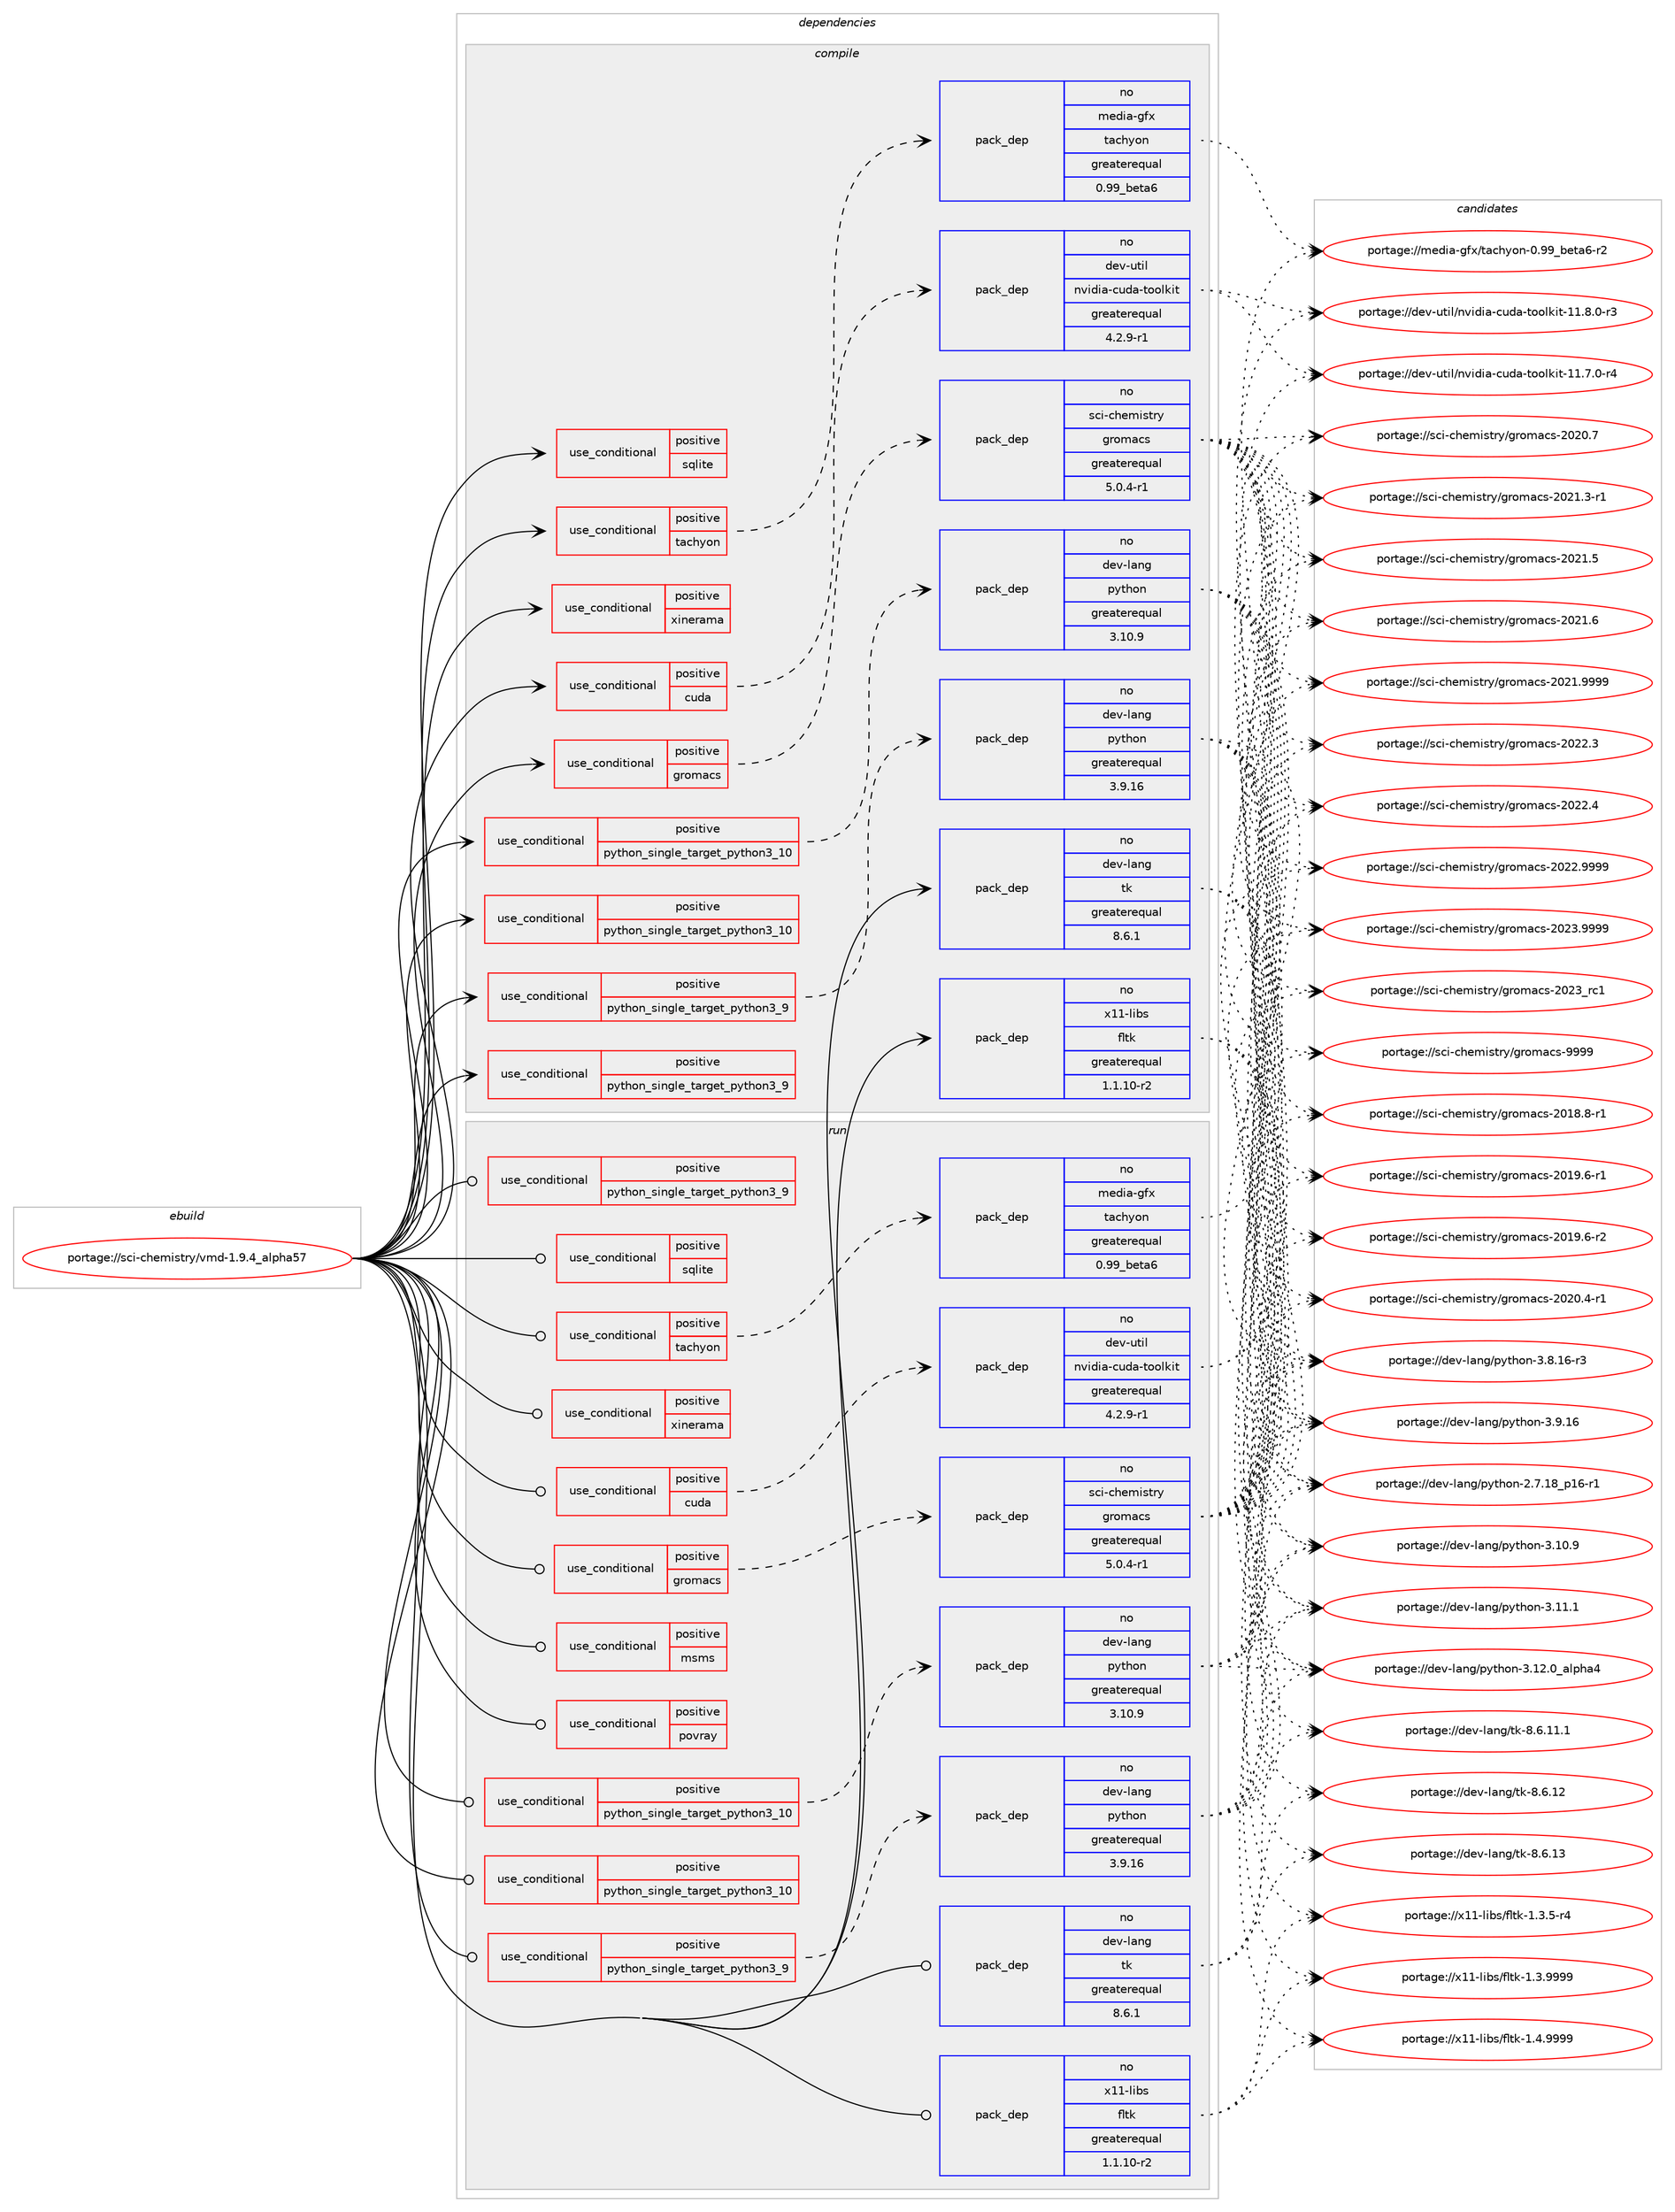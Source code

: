 digraph prolog {

# *************
# Graph options
# *************

newrank=true;
concentrate=true;
compound=true;
graph [rankdir=LR,fontname=Helvetica,fontsize=10,ranksep=1.5];#, ranksep=2.5, nodesep=0.2];
edge  [arrowhead=vee];
node  [fontname=Helvetica,fontsize=10];

# **********
# The ebuild
# **********

subgraph cluster_leftcol {
color=gray;
rank=same;
label=<<i>ebuild</i>>;
id [label="portage://sci-chemistry/vmd-1.9.4_alpha57", color=red, width=4, href="../sci-chemistry/vmd-1.9.4_alpha57.svg"];
}

# ****************
# The dependencies
# ****************

subgraph cluster_midcol {
color=gray;
label=<<i>dependencies</i>>;
subgraph cluster_compile {
fillcolor="#eeeeee";
style=filled;
label=<<i>compile</i>>;
subgraph cond1083 {
dependency1677 [label=<<TABLE BORDER="0" CELLBORDER="1" CELLSPACING="0" CELLPADDING="4"><TR><TD ROWSPAN="3" CELLPADDING="10">use_conditional</TD></TR><TR><TD>positive</TD></TR><TR><TD>cuda</TD></TR></TABLE>>, shape=none, color=red];
subgraph pack580 {
dependency1678 [label=<<TABLE BORDER="0" CELLBORDER="1" CELLSPACING="0" CELLPADDING="4" WIDTH="220"><TR><TD ROWSPAN="6" CELLPADDING="30">pack_dep</TD></TR><TR><TD WIDTH="110">no</TD></TR><TR><TD>dev-util</TD></TR><TR><TD>nvidia-cuda-toolkit</TD></TR><TR><TD>greaterequal</TD></TR><TR><TD>4.2.9-r1</TD></TR></TABLE>>, shape=none, color=blue];
}
dependency1677:e -> dependency1678:w [weight=20,style="dashed",arrowhead="vee"];
}
id:e -> dependency1677:w [weight=20,style="solid",arrowhead="vee"];
subgraph cond1084 {
dependency1679 [label=<<TABLE BORDER="0" CELLBORDER="1" CELLSPACING="0" CELLPADDING="4"><TR><TD ROWSPAN="3" CELLPADDING="10">use_conditional</TD></TR><TR><TD>positive</TD></TR><TR><TD>gromacs</TD></TR></TABLE>>, shape=none, color=red];
subgraph pack581 {
dependency1680 [label=<<TABLE BORDER="0" CELLBORDER="1" CELLSPACING="0" CELLPADDING="4" WIDTH="220"><TR><TD ROWSPAN="6" CELLPADDING="30">pack_dep</TD></TR><TR><TD WIDTH="110">no</TD></TR><TR><TD>sci-chemistry</TD></TR><TR><TD>gromacs</TD></TR><TR><TD>greaterequal</TD></TR><TR><TD>5.0.4-r1</TD></TR></TABLE>>, shape=none, color=blue];
}
dependency1679:e -> dependency1680:w [weight=20,style="dashed",arrowhead="vee"];
}
id:e -> dependency1679:w [weight=20,style="solid",arrowhead="vee"];
subgraph cond1085 {
dependency1681 [label=<<TABLE BORDER="0" CELLBORDER="1" CELLSPACING="0" CELLPADDING="4"><TR><TD ROWSPAN="3" CELLPADDING="10">use_conditional</TD></TR><TR><TD>positive</TD></TR><TR><TD>python_single_target_python3_10</TD></TR></TABLE>>, shape=none, color=red];
subgraph pack582 {
dependency1682 [label=<<TABLE BORDER="0" CELLBORDER="1" CELLSPACING="0" CELLPADDING="4" WIDTH="220"><TR><TD ROWSPAN="6" CELLPADDING="30">pack_dep</TD></TR><TR><TD WIDTH="110">no</TD></TR><TR><TD>dev-lang</TD></TR><TR><TD>python</TD></TR><TR><TD>greaterequal</TD></TR><TR><TD>3.10.9</TD></TR></TABLE>>, shape=none, color=blue];
}
dependency1681:e -> dependency1682:w [weight=20,style="dashed",arrowhead="vee"];
}
id:e -> dependency1681:w [weight=20,style="solid",arrowhead="vee"];
subgraph cond1086 {
dependency1683 [label=<<TABLE BORDER="0" CELLBORDER="1" CELLSPACING="0" CELLPADDING="4"><TR><TD ROWSPAN="3" CELLPADDING="10">use_conditional</TD></TR><TR><TD>positive</TD></TR><TR><TD>python_single_target_python3_10</TD></TR></TABLE>>, shape=none, color=red];
# *** BEGIN UNKNOWN DEPENDENCY TYPE (TODO) ***
# dependency1683 -> package_dependency(portage://sci-chemistry/vmd-1.9.4_alpha57,install,no,dev-python,numpy,none,[,,],[],[use(enable(python_targets_python3_10),negative)])
# *** END UNKNOWN DEPENDENCY TYPE (TODO) ***

}
id:e -> dependency1683:w [weight=20,style="solid",arrowhead="vee"];
subgraph cond1087 {
dependency1684 [label=<<TABLE BORDER="0" CELLBORDER="1" CELLSPACING="0" CELLPADDING="4"><TR><TD ROWSPAN="3" CELLPADDING="10">use_conditional</TD></TR><TR><TD>positive</TD></TR><TR><TD>python_single_target_python3_9</TD></TR></TABLE>>, shape=none, color=red];
subgraph pack583 {
dependency1685 [label=<<TABLE BORDER="0" CELLBORDER="1" CELLSPACING="0" CELLPADDING="4" WIDTH="220"><TR><TD ROWSPAN="6" CELLPADDING="30">pack_dep</TD></TR><TR><TD WIDTH="110">no</TD></TR><TR><TD>dev-lang</TD></TR><TR><TD>python</TD></TR><TR><TD>greaterequal</TD></TR><TR><TD>3.9.16</TD></TR></TABLE>>, shape=none, color=blue];
}
dependency1684:e -> dependency1685:w [weight=20,style="dashed",arrowhead="vee"];
}
id:e -> dependency1684:w [weight=20,style="solid",arrowhead="vee"];
subgraph cond1088 {
dependency1686 [label=<<TABLE BORDER="0" CELLBORDER="1" CELLSPACING="0" CELLPADDING="4"><TR><TD ROWSPAN="3" CELLPADDING="10">use_conditional</TD></TR><TR><TD>positive</TD></TR><TR><TD>python_single_target_python3_9</TD></TR></TABLE>>, shape=none, color=red];
# *** BEGIN UNKNOWN DEPENDENCY TYPE (TODO) ***
# dependency1686 -> package_dependency(portage://sci-chemistry/vmd-1.9.4_alpha57,install,no,dev-python,numpy,none,[,,],[],[use(enable(python_targets_python3_9),negative)])
# *** END UNKNOWN DEPENDENCY TYPE (TODO) ***

}
id:e -> dependency1686:w [weight=20,style="solid",arrowhead="vee"];
subgraph cond1089 {
dependency1687 [label=<<TABLE BORDER="0" CELLBORDER="1" CELLSPACING="0" CELLPADDING="4"><TR><TD ROWSPAN="3" CELLPADDING="10">use_conditional</TD></TR><TR><TD>positive</TD></TR><TR><TD>sqlite</TD></TR></TABLE>>, shape=none, color=red];
# *** BEGIN UNKNOWN DEPENDENCY TYPE (TODO) ***
# dependency1687 -> package_dependency(portage://sci-chemistry/vmd-1.9.4_alpha57,install,no,dev-db,sqlite,none,[,,],[slot(3),equal],[])
# *** END UNKNOWN DEPENDENCY TYPE (TODO) ***

}
id:e -> dependency1687:w [weight=20,style="solid",arrowhead="vee"];
subgraph cond1090 {
dependency1688 [label=<<TABLE BORDER="0" CELLBORDER="1" CELLSPACING="0" CELLPADDING="4"><TR><TD ROWSPAN="3" CELLPADDING="10">use_conditional</TD></TR><TR><TD>positive</TD></TR><TR><TD>tachyon</TD></TR></TABLE>>, shape=none, color=red];
subgraph pack584 {
dependency1689 [label=<<TABLE BORDER="0" CELLBORDER="1" CELLSPACING="0" CELLPADDING="4" WIDTH="220"><TR><TD ROWSPAN="6" CELLPADDING="30">pack_dep</TD></TR><TR><TD WIDTH="110">no</TD></TR><TR><TD>media-gfx</TD></TR><TR><TD>tachyon</TD></TR><TR><TD>greaterequal</TD></TR><TR><TD>0.99_beta6</TD></TR></TABLE>>, shape=none, color=blue];
}
dependency1688:e -> dependency1689:w [weight=20,style="dashed",arrowhead="vee"];
}
id:e -> dependency1688:w [weight=20,style="solid",arrowhead="vee"];
subgraph cond1091 {
dependency1690 [label=<<TABLE BORDER="0" CELLBORDER="1" CELLSPACING="0" CELLPADDING="4"><TR><TD ROWSPAN="3" CELLPADDING="10">use_conditional</TD></TR><TR><TD>positive</TD></TR><TR><TD>xinerama</TD></TR></TABLE>>, shape=none, color=red];
# *** BEGIN UNKNOWN DEPENDENCY TYPE (TODO) ***
# dependency1690 -> package_dependency(portage://sci-chemistry/vmd-1.9.4_alpha57,install,no,x11-libs,libXinerama,none,[,,],[],[])
# *** END UNKNOWN DEPENDENCY TYPE (TODO) ***

}
id:e -> dependency1690:w [weight=20,style="solid",arrowhead="vee"];
# *** BEGIN UNKNOWN DEPENDENCY TYPE (TODO) ***
# id -> package_dependency(portage://sci-chemistry/vmd-1.9.4_alpha57,install,no,dev-lang,perl,none,[,,],[],[])
# *** END UNKNOWN DEPENDENCY TYPE (TODO) ***

subgraph pack585 {
dependency1691 [label=<<TABLE BORDER="0" CELLBORDER="1" CELLSPACING="0" CELLPADDING="4" WIDTH="220"><TR><TD ROWSPAN="6" CELLPADDING="30">pack_dep</TD></TR><TR><TD WIDTH="110">no</TD></TR><TR><TD>dev-lang</TD></TR><TR><TD>tk</TD></TR><TR><TD>greaterequal</TD></TR><TR><TD>8.6.1</TD></TR></TABLE>>, shape=none, color=blue];
}
id:e -> dependency1691:w [weight=20,style="solid",arrowhead="vee"];
# *** BEGIN UNKNOWN DEPENDENCY TYPE (TODO) ***
# id -> package_dependency(portage://sci-chemistry/vmd-1.9.4_alpha57,install,no,dev-libs,expat,none,[,,],[],[])
# *** END UNKNOWN DEPENDENCY TYPE (TODO) ***

# *** BEGIN UNKNOWN DEPENDENCY TYPE (TODO) ***
# id -> package_dependency(portage://sci-chemistry/vmd-1.9.4_alpha57,install,no,sci-libs,netcdf,none,[,,],[slot(0),equal],[])
# *** END UNKNOWN DEPENDENCY TYPE (TODO) ***

# *** BEGIN UNKNOWN DEPENDENCY TYPE (TODO) ***
# id -> package_dependency(portage://sci-chemistry/vmd-1.9.4_alpha57,install,no,virtual,opengl,none,[,,],[],[])
# *** END UNKNOWN DEPENDENCY TYPE (TODO) ***

subgraph pack586 {
dependency1692 [label=<<TABLE BORDER="0" CELLBORDER="1" CELLSPACING="0" CELLPADDING="4" WIDTH="220"><TR><TD ROWSPAN="6" CELLPADDING="30">pack_dep</TD></TR><TR><TD WIDTH="110">no</TD></TR><TR><TD>x11-libs</TD></TR><TR><TD>fltk</TD></TR><TR><TD>greaterequal</TD></TR><TR><TD>1.1.10-r2</TD></TR></TABLE>>, shape=none, color=blue];
}
id:e -> dependency1692:w [weight=20,style="solid",arrowhead="vee"];
# *** BEGIN UNKNOWN DEPENDENCY TYPE (TODO) ***
# id -> package_dependency(portage://sci-chemistry/vmd-1.9.4_alpha57,install,no,x11-libs,libXft,none,[,,],[],[])
# *** END UNKNOWN DEPENDENCY TYPE (TODO) ***

# *** BEGIN UNKNOWN DEPENDENCY TYPE (TODO) ***
# id -> package_dependency(portage://sci-chemistry/vmd-1.9.4_alpha57,install,no,x11-libs,libXi,none,[,,],[],[])
# *** END UNKNOWN DEPENDENCY TYPE (TODO) ***

}
subgraph cluster_compileandrun {
fillcolor="#eeeeee";
style=filled;
label=<<i>compile and run</i>>;
}
subgraph cluster_run {
fillcolor="#eeeeee";
style=filled;
label=<<i>run</i>>;
subgraph cond1092 {
dependency1693 [label=<<TABLE BORDER="0" CELLBORDER="1" CELLSPACING="0" CELLPADDING="4"><TR><TD ROWSPAN="3" CELLPADDING="10">use_conditional</TD></TR><TR><TD>positive</TD></TR><TR><TD>cuda</TD></TR></TABLE>>, shape=none, color=red];
subgraph pack587 {
dependency1694 [label=<<TABLE BORDER="0" CELLBORDER="1" CELLSPACING="0" CELLPADDING="4" WIDTH="220"><TR><TD ROWSPAN="6" CELLPADDING="30">pack_dep</TD></TR><TR><TD WIDTH="110">no</TD></TR><TR><TD>dev-util</TD></TR><TR><TD>nvidia-cuda-toolkit</TD></TR><TR><TD>greaterequal</TD></TR><TR><TD>4.2.9-r1</TD></TR></TABLE>>, shape=none, color=blue];
}
dependency1693:e -> dependency1694:w [weight=20,style="dashed",arrowhead="vee"];
}
id:e -> dependency1693:w [weight=20,style="solid",arrowhead="odot"];
subgraph cond1093 {
dependency1695 [label=<<TABLE BORDER="0" CELLBORDER="1" CELLSPACING="0" CELLPADDING="4"><TR><TD ROWSPAN="3" CELLPADDING="10">use_conditional</TD></TR><TR><TD>positive</TD></TR><TR><TD>gromacs</TD></TR></TABLE>>, shape=none, color=red];
subgraph pack588 {
dependency1696 [label=<<TABLE BORDER="0" CELLBORDER="1" CELLSPACING="0" CELLPADDING="4" WIDTH="220"><TR><TD ROWSPAN="6" CELLPADDING="30">pack_dep</TD></TR><TR><TD WIDTH="110">no</TD></TR><TR><TD>sci-chemistry</TD></TR><TR><TD>gromacs</TD></TR><TR><TD>greaterequal</TD></TR><TR><TD>5.0.4-r1</TD></TR></TABLE>>, shape=none, color=blue];
}
dependency1695:e -> dependency1696:w [weight=20,style="dashed",arrowhead="vee"];
}
id:e -> dependency1695:w [weight=20,style="solid",arrowhead="odot"];
subgraph cond1094 {
dependency1697 [label=<<TABLE BORDER="0" CELLBORDER="1" CELLSPACING="0" CELLPADDING="4"><TR><TD ROWSPAN="3" CELLPADDING="10">use_conditional</TD></TR><TR><TD>positive</TD></TR><TR><TD>msms</TD></TR></TABLE>>, shape=none, color=red];
# *** BEGIN UNKNOWN DEPENDENCY TYPE (TODO) ***
# dependency1697 -> package_dependency(portage://sci-chemistry/vmd-1.9.4_alpha57,run,no,sci-chemistry,msms-bin,none,[,,],[],[])
# *** END UNKNOWN DEPENDENCY TYPE (TODO) ***

}
id:e -> dependency1697:w [weight=20,style="solid",arrowhead="odot"];
subgraph cond1095 {
dependency1698 [label=<<TABLE BORDER="0" CELLBORDER="1" CELLSPACING="0" CELLPADDING="4"><TR><TD ROWSPAN="3" CELLPADDING="10">use_conditional</TD></TR><TR><TD>positive</TD></TR><TR><TD>povray</TD></TR></TABLE>>, shape=none, color=red];
# *** BEGIN UNKNOWN DEPENDENCY TYPE (TODO) ***
# dependency1698 -> package_dependency(portage://sci-chemistry/vmd-1.9.4_alpha57,run,no,media-gfx,povray,none,[,,],[],[])
# *** END UNKNOWN DEPENDENCY TYPE (TODO) ***

}
id:e -> dependency1698:w [weight=20,style="solid",arrowhead="odot"];
subgraph cond1096 {
dependency1699 [label=<<TABLE BORDER="0" CELLBORDER="1" CELLSPACING="0" CELLPADDING="4"><TR><TD ROWSPAN="3" CELLPADDING="10">use_conditional</TD></TR><TR><TD>positive</TD></TR><TR><TD>python_single_target_python3_10</TD></TR></TABLE>>, shape=none, color=red];
subgraph pack589 {
dependency1700 [label=<<TABLE BORDER="0" CELLBORDER="1" CELLSPACING="0" CELLPADDING="4" WIDTH="220"><TR><TD ROWSPAN="6" CELLPADDING="30">pack_dep</TD></TR><TR><TD WIDTH="110">no</TD></TR><TR><TD>dev-lang</TD></TR><TR><TD>python</TD></TR><TR><TD>greaterequal</TD></TR><TR><TD>3.10.9</TD></TR></TABLE>>, shape=none, color=blue];
}
dependency1699:e -> dependency1700:w [weight=20,style="dashed",arrowhead="vee"];
}
id:e -> dependency1699:w [weight=20,style="solid",arrowhead="odot"];
subgraph cond1097 {
dependency1701 [label=<<TABLE BORDER="0" CELLBORDER="1" CELLSPACING="0" CELLPADDING="4"><TR><TD ROWSPAN="3" CELLPADDING="10">use_conditional</TD></TR><TR><TD>positive</TD></TR><TR><TD>python_single_target_python3_10</TD></TR></TABLE>>, shape=none, color=red];
# *** BEGIN UNKNOWN DEPENDENCY TYPE (TODO) ***
# dependency1701 -> package_dependency(portage://sci-chemistry/vmd-1.9.4_alpha57,run,no,dev-python,numpy,none,[,,],[],[use(enable(python_targets_python3_10),negative)])
# *** END UNKNOWN DEPENDENCY TYPE (TODO) ***

}
id:e -> dependency1701:w [weight=20,style="solid",arrowhead="odot"];
subgraph cond1098 {
dependency1702 [label=<<TABLE BORDER="0" CELLBORDER="1" CELLSPACING="0" CELLPADDING="4"><TR><TD ROWSPAN="3" CELLPADDING="10">use_conditional</TD></TR><TR><TD>positive</TD></TR><TR><TD>python_single_target_python3_9</TD></TR></TABLE>>, shape=none, color=red];
subgraph pack590 {
dependency1703 [label=<<TABLE BORDER="0" CELLBORDER="1" CELLSPACING="0" CELLPADDING="4" WIDTH="220"><TR><TD ROWSPAN="6" CELLPADDING="30">pack_dep</TD></TR><TR><TD WIDTH="110">no</TD></TR><TR><TD>dev-lang</TD></TR><TR><TD>python</TD></TR><TR><TD>greaterequal</TD></TR><TR><TD>3.9.16</TD></TR></TABLE>>, shape=none, color=blue];
}
dependency1702:e -> dependency1703:w [weight=20,style="dashed",arrowhead="vee"];
}
id:e -> dependency1702:w [weight=20,style="solid",arrowhead="odot"];
subgraph cond1099 {
dependency1704 [label=<<TABLE BORDER="0" CELLBORDER="1" CELLSPACING="0" CELLPADDING="4"><TR><TD ROWSPAN="3" CELLPADDING="10">use_conditional</TD></TR><TR><TD>positive</TD></TR><TR><TD>python_single_target_python3_9</TD></TR></TABLE>>, shape=none, color=red];
# *** BEGIN UNKNOWN DEPENDENCY TYPE (TODO) ***
# dependency1704 -> package_dependency(portage://sci-chemistry/vmd-1.9.4_alpha57,run,no,dev-python,numpy,none,[,,],[],[use(enable(python_targets_python3_9),negative)])
# *** END UNKNOWN DEPENDENCY TYPE (TODO) ***

}
id:e -> dependency1704:w [weight=20,style="solid",arrowhead="odot"];
subgraph cond1100 {
dependency1705 [label=<<TABLE BORDER="0" CELLBORDER="1" CELLSPACING="0" CELLPADDING="4"><TR><TD ROWSPAN="3" CELLPADDING="10">use_conditional</TD></TR><TR><TD>positive</TD></TR><TR><TD>sqlite</TD></TR></TABLE>>, shape=none, color=red];
# *** BEGIN UNKNOWN DEPENDENCY TYPE (TODO) ***
# dependency1705 -> package_dependency(portage://sci-chemistry/vmd-1.9.4_alpha57,run,no,dev-db,sqlite,none,[,,],[slot(3),equal],[])
# *** END UNKNOWN DEPENDENCY TYPE (TODO) ***

}
id:e -> dependency1705:w [weight=20,style="solid",arrowhead="odot"];
subgraph cond1101 {
dependency1706 [label=<<TABLE BORDER="0" CELLBORDER="1" CELLSPACING="0" CELLPADDING="4"><TR><TD ROWSPAN="3" CELLPADDING="10">use_conditional</TD></TR><TR><TD>positive</TD></TR><TR><TD>tachyon</TD></TR></TABLE>>, shape=none, color=red];
subgraph pack591 {
dependency1707 [label=<<TABLE BORDER="0" CELLBORDER="1" CELLSPACING="0" CELLPADDING="4" WIDTH="220"><TR><TD ROWSPAN="6" CELLPADDING="30">pack_dep</TD></TR><TR><TD WIDTH="110">no</TD></TR><TR><TD>media-gfx</TD></TR><TR><TD>tachyon</TD></TR><TR><TD>greaterequal</TD></TR><TR><TD>0.99_beta6</TD></TR></TABLE>>, shape=none, color=blue];
}
dependency1706:e -> dependency1707:w [weight=20,style="dashed",arrowhead="vee"];
}
id:e -> dependency1706:w [weight=20,style="solid",arrowhead="odot"];
subgraph cond1102 {
dependency1708 [label=<<TABLE BORDER="0" CELLBORDER="1" CELLSPACING="0" CELLPADDING="4"><TR><TD ROWSPAN="3" CELLPADDING="10">use_conditional</TD></TR><TR><TD>positive</TD></TR><TR><TD>xinerama</TD></TR></TABLE>>, shape=none, color=red];
# *** BEGIN UNKNOWN DEPENDENCY TYPE (TODO) ***
# dependency1708 -> package_dependency(portage://sci-chemistry/vmd-1.9.4_alpha57,run,no,x11-libs,libXinerama,none,[,,],[],[])
# *** END UNKNOWN DEPENDENCY TYPE (TODO) ***

}
id:e -> dependency1708:w [weight=20,style="solid",arrowhead="odot"];
# *** BEGIN UNKNOWN DEPENDENCY TYPE (TODO) ***
# id -> package_dependency(portage://sci-chemistry/vmd-1.9.4_alpha57,run,no,dev-lang,perl,none,[,,],[],[])
# *** END UNKNOWN DEPENDENCY TYPE (TODO) ***

subgraph pack592 {
dependency1709 [label=<<TABLE BORDER="0" CELLBORDER="1" CELLSPACING="0" CELLPADDING="4" WIDTH="220"><TR><TD ROWSPAN="6" CELLPADDING="30">pack_dep</TD></TR><TR><TD WIDTH="110">no</TD></TR><TR><TD>dev-lang</TD></TR><TR><TD>tk</TD></TR><TR><TD>greaterequal</TD></TR><TR><TD>8.6.1</TD></TR></TABLE>>, shape=none, color=blue];
}
id:e -> dependency1709:w [weight=20,style="solid",arrowhead="odot"];
# *** BEGIN UNKNOWN DEPENDENCY TYPE (TODO) ***
# id -> package_dependency(portage://sci-chemistry/vmd-1.9.4_alpha57,run,no,dev-libs,expat,none,[,,],[],[])
# *** END UNKNOWN DEPENDENCY TYPE (TODO) ***

# *** BEGIN UNKNOWN DEPENDENCY TYPE (TODO) ***
# id -> package_dependency(portage://sci-chemistry/vmd-1.9.4_alpha57,run,no,sci-biology,stride,none,[,,],[],[])
# *** END UNKNOWN DEPENDENCY TYPE (TODO) ***

# *** BEGIN UNKNOWN DEPENDENCY TYPE (TODO) ***
# id -> package_dependency(portage://sci-chemistry/vmd-1.9.4_alpha57,run,no,sci-chemistry,chemical-mime-data,none,[,,],[],[])
# *** END UNKNOWN DEPENDENCY TYPE (TODO) ***

# *** BEGIN UNKNOWN DEPENDENCY TYPE (TODO) ***
# id -> package_dependency(portage://sci-chemistry/vmd-1.9.4_alpha57,run,no,sci-chemistry,surf,none,[,,],[],[])
# *** END UNKNOWN DEPENDENCY TYPE (TODO) ***

# *** BEGIN UNKNOWN DEPENDENCY TYPE (TODO) ***
# id -> package_dependency(portage://sci-chemistry/vmd-1.9.4_alpha57,run,no,sci-libs,netcdf,none,[,,],[slot(0),equal],[])
# *** END UNKNOWN DEPENDENCY TYPE (TODO) ***

# *** BEGIN UNKNOWN DEPENDENCY TYPE (TODO) ***
# id -> package_dependency(portage://sci-chemistry/vmd-1.9.4_alpha57,run,no,virtual,opengl,none,[,,],[],[])
# *** END UNKNOWN DEPENDENCY TYPE (TODO) ***

subgraph pack593 {
dependency1710 [label=<<TABLE BORDER="0" CELLBORDER="1" CELLSPACING="0" CELLPADDING="4" WIDTH="220"><TR><TD ROWSPAN="6" CELLPADDING="30">pack_dep</TD></TR><TR><TD WIDTH="110">no</TD></TR><TR><TD>x11-libs</TD></TR><TR><TD>fltk</TD></TR><TR><TD>greaterequal</TD></TR><TR><TD>1.1.10-r2</TD></TR></TABLE>>, shape=none, color=blue];
}
id:e -> dependency1710:w [weight=20,style="solid",arrowhead="odot"];
# *** BEGIN UNKNOWN DEPENDENCY TYPE (TODO) ***
# id -> package_dependency(portage://sci-chemistry/vmd-1.9.4_alpha57,run,no,x11-libs,libXft,none,[,,],[],[])
# *** END UNKNOWN DEPENDENCY TYPE (TODO) ***

# *** BEGIN UNKNOWN DEPENDENCY TYPE (TODO) ***
# id -> package_dependency(portage://sci-chemistry/vmd-1.9.4_alpha57,run,no,x11-libs,libXi,none,[,,],[],[])
# *** END UNKNOWN DEPENDENCY TYPE (TODO) ***

# *** BEGIN UNKNOWN DEPENDENCY TYPE (TODO) ***
# id -> package_dependency(portage://sci-chemistry/vmd-1.9.4_alpha57,run,no,x11-misc,xdg-utils,none,[,,],[],[])
# *** END UNKNOWN DEPENDENCY TYPE (TODO) ***

# *** BEGIN UNKNOWN DEPENDENCY TYPE (TODO) ***
# id -> package_dependency(portage://sci-chemistry/vmd-1.9.4_alpha57,run,no,x11-terms,xterm,none,[,,],[],[])
# *** END UNKNOWN DEPENDENCY TYPE (TODO) ***

}
}

# **************
# The candidates
# **************

subgraph cluster_choices {
rank=same;
color=gray;
label=<<i>candidates</i>>;

subgraph choice580 {
color=black;
nodesep=1;
choice10010111845117116105108471101181051001059745991171009745116111111108107105116454949465546484511452 [label="portage://dev-util/nvidia-cuda-toolkit-11.7.0-r4", color=red, width=4,href="../dev-util/nvidia-cuda-toolkit-11.7.0-r4.svg"];
choice10010111845117116105108471101181051001059745991171009745116111111108107105116454949465646484511451 [label="portage://dev-util/nvidia-cuda-toolkit-11.8.0-r3", color=red, width=4,href="../dev-util/nvidia-cuda-toolkit-11.8.0-r3.svg"];
dependency1678:e -> choice10010111845117116105108471101181051001059745991171009745116111111108107105116454949465546484511452:w [style=dotted,weight="100"];
dependency1678:e -> choice10010111845117116105108471101181051001059745991171009745116111111108107105116454949465646484511451:w [style=dotted,weight="100"];
}
subgraph choice581 {
color=black;
nodesep=1;
choice115991054599104101109105115116114121471031141111099799115455048495646564511449 [label="portage://sci-chemistry/gromacs-2018.8-r1", color=red, width=4,href="../sci-chemistry/gromacs-2018.8-r1.svg"];
choice115991054599104101109105115116114121471031141111099799115455048495746544511449 [label="portage://sci-chemistry/gromacs-2019.6-r1", color=red, width=4,href="../sci-chemistry/gromacs-2019.6-r1.svg"];
choice115991054599104101109105115116114121471031141111099799115455048495746544511450 [label="portage://sci-chemistry/gromacs-2019.6-r2", color=red, width=4,href="../sci-chemistry/gromacs-2019.6-r2.svg"];
choice115991054599104101109105115116114121471031141111099799115455048504846524511449 [label="portage://sci-chemistry/gromacs-2020.4-r1", color=red, width=4,href="../sci-chemistry/gromacs-2020.4-r1.svg"];
choice11599105459910410110910511511611412147103114111109979911545504850484655 [label="portage://sci-chemistry/gromacs-2020.7", color=red, width=4,href="../sci-chemistry/gromacs-2020.7.svg"];
choice115991054599104101109105115116114121471031141111099799115455048504946514511449 [label="portage://sci-chemistry/gromacs-2021.3-r1", color=red, width=4,href="../sci-chemistry/gromacs-2021.3-r1.svg"];
choice11599105459910410110910511511611412147103114111109979911545504850494653 [label="portage://sci-chemistry/gromacs-2021.5", color=red, width=4,href="../sci-chemistry/gromacs-2021.5.svg"];
choice11599105459910410110910511511611412147103114111109979911545504850494654 [label="portage://sci-chemistry/gromacs-2021.6", color=red, width=4,href="../sci-chemistry/gromacs-2021.6.svg"];
choice11599105459910410110910511511611412147103114111109979911545504850494657575757 [label="portage://sci-chemistry/gromacs-2021.9999", color=red, width=4,href="../sci-chemistry/gromacs-2021.9999.svg"];
choice11599105459910410110910511511611412147103114111109979911545504850504651 [label="portage://sci-chemistry/gromacs-2022.3", color=red, width=4,href="../sci-chemistry/gromacs-2022.3.svg"];
choice11599105459910410110910511511611412147103114111109979911545504850504652 [label="portage://sci-chemistry/gromacs-2022.4", color=red, width=4,href="../sci-chemistry/gromacs-2022.4.svg"];
choice11599105459910410110910511511611412147103114111109979911545504850504657575757 [label="portage://sci-chemistry/gromacs-2022.9999", color=red, width=4,href="../sci-chemistry/gromacs-2022.9999.svg"];
choice11599105459910410110910511511611412147103114111109979911545504850514657575757 [label="portage://sci-chemistry/gromacs-2023.9999", color=red, width=4,href="../sci-chemistry/gromacs-2023.9999.svg"];
choice1159910545991041011091051151161141214710311411110997991154550485051951149949 [label="portage://sci-chemistry/gromacs-2023_rc1", color=red, width=4,href="../sci-chemistry/gromacs-2023_rc1.svg"];
choice1159910545991041011091051151161141214710311411110997991154557575757 [label="portage://sci-chemistry/gromacs-9999", color=red, width=4,href="../sci-chemistry/gromacs-9999.svg"];
dependency1680:e -> choice115991054599104101109105115116114121471031141111099799115455048495646564511449:w [style=dotted,weight="100"];
dependency1680:e -> choice115991054599104101109105115116114121471031141111099799115455048495746544511449:w [style=dotted,weight="100"];
dependency1680:e -> choice115991054599104101109105115116114121471031141111099799115455048495746544511450:w [style=dotted,weight="100"];
dependency1680:e -> choice115991054599104101109105115116114121471031141111099799115455048504846524511449:w [style=dotted,weight="100"];
dependency1680:e -> choice11599105459910410110910511511611412147103114111109979911545504850484655:w [style=dotted,weight="100"];
dependency1680:e -> choice115991054599104101109105115116114121471031141111099799115455048504946514511449:w [style=dotted,weight="100"];
dependency1680:e -> choice11599105459910410110910511511611412147103114111109979911545504850494653:w [style=dotted,weight="100"];
dependency1680:e -> choice11599105459910410110910511511611412147103114111109979911545504850494654:w [style=dotted,weight="100"];
dependency1680:e -> choice11599105459910410110910511511611412147103114111109979911545504850494657575757:w [style=dotted,weight="100"];
dependency1680:e -> choice11599105459910410110910511511611412147103114111109979911545504850504651:w [style=dotted,weight="100"];
dependency1680:e -> choice11599105459910410110910511511611412147103114111109979911545504850504652:w [style=dotted,weight="100"];
dependency1680:e -> choice11599105459910410110910511511611412147103114111109979911545504850504657575757:w [style=dotted,weight="100"];
dependency1680:e -> choice11599105459910410110910511511611412147103114111109979911545504850514657575757:w [style=dotted,weight="100"];
dependency1680:e -> choice1159910545991041011091051151161141214710311411110997991154550485051951149949:w [style=dotted,weight="100"];
dependency1680:e -> choice1159910545991041011091051151161141214710311411110997991154557575757:w [style=dotted,weight="100"];
}
subgraph choice582 {
color=black;
nodesep=1;
choice100101118451089711010347112121116104111110455046554649569511249544511449 [label="portage://dev-lang/python-2.7.18_p16-r1", color=red, width=4,href="../dev-lang/python-2.7.18_p16-r1.svg"];
choice10010111845108971101034711212111610411111045514649484657 [label="portage://dev-lang/python-3.10.9", color=red, width=4,href="../dev-lang/python-3.10.9.svg"];
choice10010111845108971101034711212111610411111045514649494649 [label="portage://dev-lang/python-3.11.1", color=red, width=4,href="../dev-lang/python-3.11.1.svg"];
choice1001011184510897110103471121211161041111104551464950464895971081121049752 [label="portage://dev-lang/python-3.12.0_alpha4", color=red, width=4,href="../dev-lang/python-3.12.0_alpha4.svg"];
choice100101118451089711010347112121116104111110455146564649544511451 [label="portage://dev-lang/python-3.8.16-r3", color=red, width=4,href="../dev-lang/python-3.8.16-r3.svg"];
choice10010111845108971101034711212111610411111045514657464954 [label="portage://dev-lang/python-3.9.16", color=red, width=4,href="../dev-lang/python-3.9.16.svg"];
dependency1682:e -> choice100101118451089711010347112121116104111110455046554649569511249544511449:w [style=dotted,weight="100"];
dependency1682:e -> choice10010111845108971101034711212111610411111045514649484657:w [style=dotted,weight="100"];
dependency1682:e -> choice10010111845108971101034711212111610411111045514649494649:w [style=dotted,weight="100"];
dependency1682:e -> choice1001011184510897110103471121211161041111104551464950464895971081121049752:w [style=dotted,weight="100"];
dependency1682:e -> choice100101118451089711010347112121116104111110455146564649544511451:w [style=dotted,weight="100"];
dependency1682:e -> choice10010111845108971101034711212111610411111045514657464954:w [style=dotted,weight="100"];
}
subgraph choice583 {
color=black;
nodesep=1;
choice100101118451089711010347112121116104111110455046554649569511249544511449 [label="portage://dev-lang/python-2.7.18_p16-r1", color=red, width=4,href="../dev-lang/python-2.7.18_p16-r1.svg"];
choice10010111845108971101034711212111610411111045514649484657 [label="portage://dev-lang/python-3.10.9", color=red, width=4,href="../dev-lang/python-3.10.9.svg"];
choice10010111845108971101034711212111610411111045514649494649 [label="portage://dev-lang/python-3.11.1", color=red, width=4,href="../dev-lang/python-3.11.1.svg"];
choice1001011184510897110103471121211161041111104551464950464895971081121049752 [label="portage://dev-lang/python-3.12.0_alpha4", color=red, width=4,href="../dev-lang/python-3.12.0_alpha4.svg"];
choice100101118451089711010347112121116104111110455146564649544511451 [label="portage://dev-lang/python-3.8.16-r3", color=red, width=4,href="../dev-lang/python-3.8.16-r3.svg"];
choice10010111845108971101034711212111610411111045514657464954 [label="portage://dev-lang/python-3.9.16", color=red, width=4,href="../dev-lang/python-3.9.16.svg"];
dependency1685:e -> choice100101118451089711010347112121116104111110455046554649569511249544511449:w [style=dotted,weight="100"];
dependency1685:e -> choice10010111845108971101034711212111610411111045514649484657:w [style=dotted,weight="100"];
dependency1685:e -> choice10010111845108971101034711212111610411111045514649494649:w [style=dotted,weight="100"];
dependency1685:e -> choice1001011184510897110103471121211161041111104551464950464895971081121049752:w [style=dotted,weight="100"];
dependency1685:e -> choice100101118451089711010347112121116104111110455146564649544511451:w [style=dotted,weight="100"];
dependency1685:e -> choice10010111845108971101034711212111610411111045514657464954:w [style=dotted,weight="100"];
}
subgraph choice584 {
color=black;
nodesep=1;
choice10910110010597451031021204711697991041211111104548465757959810111697544511450 [label="portage://media-gfx/tachyon-0.99_beta6-r2", color=red, width=4,href="../media-gfx/tachyon-0.99_beta6-r2.svg"];
dependency1689:e -> choice10910110010597451031021204711697991041211111104548465757959810111697544511450:w [style=dotted,weight="100"];
}
subgraph choice585 {
color=black;
nodesep=1;
choice100101118451089711010347116107455646544649494649 [label="portage://dev-lang/tk-8.6.11.1", color=red, width=4,href="../dev-lang/tk-8.6.11.1.svg"];
choice10010111845108971101034711610745564654464950 [label="portage://dev-lang/tk-8.6.12", color=red, width=4,href="../dev-lang/tk-8.6.12.svg"];
choice10010111845108971101034711610745564654464951 [label="portage://dev-lang/tk-8.6.13", color=red, width=4,href="../dev-lang/tk-8.6.13.svg"];
dependency1691:e -> choice100101118451089711010347116107455646544649494649:w [style=dotted,weight="100"];
dependency1691:e -> choice10010111845108971101034711610745564654464950:w [style=dotted,weight="100"];
dependency1691:e -> choice10010111845108971101034711610745564654464951:w [style=dotted,weight="100"];
}
subgraph choice586 {
color=black;
nodesep=1;
choice12049494510810598115471021081161074549465146534511452 [label="portage://x11-libs/fltk-1.3.5-r4", color=red, width=4,href="../x11-libs/fltk-1.3.5-r4.svg"];
choice1204949451081059811547102108116107454946514657575757 [label="portage://x11-libs/fltk-1.3.9999", color=red, width=4,href="../x11-libs/fltk-1.3.9999.svg"];
choice1204949451081059811547102108116107454946524657575757 [label="portage://x11-libs/fltk-1.4.9999", color=red, width=4,href="../x11-libs/fltk-1.4.9999.svg"];
dependency1692:e -> choice12049494510810598115471021081161074549465146534511452:w [style=dotted,weight="100"];
dependency1692:e -> choice1204949451081059811547102108116107454946514657575757:w [style=dotted,weight="100"];
dependency1692:e -> choice1204949451081059811547102108116107454946524657575757:w [style=dotted,weight="100"];
}
subgraph choice587 {
color=black;
nodesep=1;
choice10010111845117116105108471101181051001059745991171009745116111111108107105116454949465546484511452 [label="portage://dev-util/nvidia-cuda-toolkit-11.7.0-r4", color=red, width=4,href="../dev-util/nvidia-cuda-toolkit-11.7.0-r4.svg"];
choice10010111845117116105108471101181051001059745991171009745116111111108107105116454949465646484511451 [label="portage://dev-util/nvidia-cuda-toolkit-11.8.0-r3", color=red, width=4,href="../dev-util/nvidia-cuda-toolkit-11.8.0-r3.svg"];
dependency1694:e -> choice10010111845117116105108471101181051001059745991171009745116111111108107105116454949465546484511452:w [style=dotted,weight="100"];
dependency1694:e -> choice10010111845117116105108471101181051001059745991171009745116111111108107105116454949465646484511451:w [style=dotted,weight="100"];
}
subgraph choice588 {
color=black;
nodesep=1;
choice115991054599104101109105115116114121471031141111099799115455048495646564511449 [label="portage://sci-chemistry/gromacs-2018.8-r1", color=red, width=4,href="../sci-chemistry/gromacs-2018.8-r1.svg"];
choice115991054599104101109105115116114121471031141111099799115455048495746544511449 [label="portage://sci-chemistry/gromacs-2019.6-r1", color=red, width=4,href="../sci-chemistry/gromacs-2019.6-r1.svg"];
choice115991054599104101109105115116114121471031141111099799115455048495746544511450 [label="portage://sci-chemistry/gromacs-2019.6-r2", color=red, width=4,href="../sci-chemistry/gromacs-2019.6-r2.svg"];
choice115991054599104101109105115116114121471031141111099799115455048504846524511449 [label="portage://sci-chemistry/gromacs-2020.4-r1", color=red, width=4,href="../sci-chemistry/gromacs-2020.4-r1.svg"];
choice11599105459910410110910511511611412147103114111109979911545504850484655 [label="portage://sci-chemistry/gromacs-2020.7", color=red, width=4,href="../sci-chemistry/gromacs-2020.7.svg"];
choice115991054599104101109105115116114121471031141111099799115455048504946514511449 [label="portage://sci-chemistry/gromacs-2021.3-r1", color=red, width=4,href="../sci-chemistry/gromacs-2021.3-r1.svg"];
choice11599105459910410110910511511611412147103114111109979911545504850494653 [label="portage://sci-chemistry/gromacs-2021.5", color=red, width=4,href="../sci-chemistry/gromacs-2021.5.svg"];
choice11599105459910410110910511511611412147103114111109979911545504850494654 [label="portage://sci-chemistry/gromacs-2021.6", color=red, width=4,href="../sci-chemistry/gromacs-2021.6.svg"];
choice11599105459910410110910511511611412147103114111109979911545504850494657575757 [label="portage://sci-chemistry/gromacs-2021.9999", color=red, width=4,href="../sci-chemistry/gromacs-2021.9999.svg"];
choice11599105459910410110910511511611412147103114111109979911545504850504651 [label="portage://sci-chemistry/gromacs-2022.3", color=red, width=4,href="../sci-chemistry/gromacs-2022.3.svg"];
choice11599105459910410110910511511611412147103114111109979911545504850504652 [label="portage://sci-chemistry/gromacs-2022.4", color=red, width=4,href="../sci-chemistry/gromacs-2022.4.svg"];
choice11599105459910410110910511511611412147103114111109979911545504850504657575757 [label="portage://sci-chemistry/gromacs-2022.9999", color=red, width=4,href="../sci-chemistry/gromacs-2022.9999.svg"];
choice11599105459910410110910511511611412147103114111109979911545504850514657575757 [label="portage://sci-chemistry/gromacs-2023.9999", color=red, width=4,href="../sci-chemistry/gromacs-2023.9999.svg"];
choice1159910545991041011091051151161141214710311411110997991154550485051951149949 [label="portage://sci-chemistry/gromacs-2023_rc1", color=red, width=4,href="../sci-chemistry/gromacs-2023_rc1.svg"];
choice1159910545991041011091051151161141214710311411110997991154557575757 [label="portage://sci-chemistry/gromacs-9999", color=red, width=4,href="../sci-chemistry/gromacs-9999.svg"];
dependency1696:e -> choice115991054599104101109105115116114121471031141111099799115455048495646564511449:w [style=dotted,weight="100"];
dependency1696:e -> choice115991054599104101109105115116114121471031141111099799115455048495746544511449:w [style=dotted,weight="100"];
dependency1696:e -> choice115991054599104101109105115116114121471031141111099799115455048495746544511450:w [style=dotted,weight="100"];
dependency1696:e -> choice115991054599104101109105115116114121471031141111099799115455048504846524511449:w [style=dotted,weight="100"];
dependency1696:e -> choice11599105459910410110910511511611412147103114111109979911545504850484655:w [style=dotted,weight="100"];
dependency1696:e -> choice115991054599104101109105115116114121471031141111099799115455048504946514511449:w [style=dotted,weight="100"];
dependency1696:e -> choice11599105459910410110910511511611412147103114111109979911545504850494653:w [style=dotted,weight="100"];
dependency1696:e -> choice11599105459910410110910511511611412147103114111109979911545504850494654:w [style=dotted,weight="100"];
dependency1696:e -> choice11599105459910410110910511511611412147103114111109979911545504850494657575757:w [style=dotted,weight="100"];
dependency1696:e -> choice11599105459910410110910511511611412147103114111109979911545504850504651:w [style=dotted,weight="100"];
dependency1696:e -> choice11599105459910410110910511511611412147103114111109979911545504850504652:w [style=dotted,weight="100"];
dependency1696:e -> choice11599105459910410110910511511611412147103114111109979911545504850504657575757:w [style=dotted,weight="100"];
dependency1696:e -> choice11599105459910410110910511511611412147103114111109979911545504850514657575757:w [style=dotted,weight="100"];
dependency1696:e -> choice1159910545991041011091051151161141214710311411110997991154550485051951149949:w [style=dotted,weight="100"];
dependency1696:e -> choice1159910545991041011091051151161141214710311411110997991154557575757:w [style=dotted,weight="100"];
}
subgraph choice589 {
color=black;
nodesep=1;
choice100101118451089711010347112121116104111110455046554649569511249544511449 [label="portage://dev-lang/python-2.7.18_p16-r1", color=red, width=4,href="../dev-lang/python-2.7.18_p16-r1.svg"];
choice10010111845108971101034711212111610411111045514649484657 [label="portage://dev-lang/python-3.10.9", color=red, width=4,href="../dev-lang/python-3.10.9.svg"];
choice10010111845108971101034711212111610411111045514649494649 [label="portage://dev-lang/python-3.11.1", color=red, width=4,href="../dev-lang/python-3.11.1.svg"];
choice1001011184510897110103471121211161041111104551464950464895971081121049752 [label="portage://dev-lang/python-3.12.0_alpha4", color=red, width=4,href="../dev-lang/python-3.12.0_alpha4.svg"];
choice100101118451089711010347112121116104111110455146564649544511451 [label="portage://dev-lang/python-3.8.16-r3", color=red, width=4,href="../dev-lang/python-3.8.16-r3.svg"];
choice10010111845108971101034711212111610411111045514657464954 [label="portage://dev-lang/python-3.9.16", color=red, width=4,href="../dev-lang/python-3.9.16.svg"];
dependency1700:e -> choice100101118451089711010347112121116104111110455046554649569511249544511449:w [style=dotted,weight="100"];
dependency1700:e -> choice10010111845108971101034711212111610411111045514649484657:w [style=dotted,weight="100"];
dependency1700:e -> choice10010111845108971101034711212111610411111045514649494649:w [style=dotted,weight="100"];
dependency1700:e -> choice1001011184510897110103471121211161041111104551464950464895971081121049752:w [style=dotted,weight="100"];
dependency1700:e -> choice100101118451089711010347112121116104111110455146564649544511451:w [style=dotted,weight="100"];
dependency1700:e -> choice10010111845108971101034711212111610411111045514657464954:w [style=dotted,weight="100"];
}
subgraph choice590 {
color=black;
nodesep=1;
choice100101118451089711010347112121116104111110455046554649569511249544511449 [label="portage://dev-lang/python-2.7.18_p16-r1", color=red, width=4,href="../dev-lang/python-2.7.18_p16-r1.svg"];
choice10010111845108971101034711212111610411111045514649484657 [label="portage://dev-lang/python-3.10.9", color=red, width=4,href="../dev-lang/python-3.10.9.svg"];
choice10010111845108971101034711212111610411111045514649494649 [label="portage://dev-lang/python-3.11.1", color=red, width=4,href="../dev-lang/python-3.11.1.svg"];
choice1001011184510897110103471121211161041111104551464950464895971081121049752 [label="portage://dev-lang/python-3.12.0_alpha4", color=red, width=4,href="../dev-lang/python-3.12.0_alpha4.svg"];
choice100101118451089711010347112121116104111110455146564649544511451 [label="portage://dev-lang/python-3.8.16-r3", color=red, width=4,href="../dev-lang/python-3.8.16-r3.svg"];
choice10010111845108971101034711212111610411111045514657464954 [label="portage://dev-lang/python-3.9.16", color=red, width=4,href="../dev-lang/python-3.9.16.svg"];
dependency1703:e -> choice100101118451089711010347112121116104111110455046554649569511249544511449:w [style=dotted,weight="100"];
dependency1703:e -> choice10010111845108971101034711212111610411111045514649484657:w [style=dotted,weight="100"];
dependency1703:e -> choice10010111845108971101034711212111610411111045514649494649:w [style=dotted,weight="100"];
dependency1703:e -> choice1001011184510897110103471121211161041111104551464950464895971081121049752:w [style=dotted,weight="100"];
dependency1703:e -> choice100101118451089711010347112121116104111110455146564649544511451:w [style=dotted,weight="100"];
dependency1703:e -> choice10010111845108971101034711212111610411111045514657464954:w [style=dotted,weight="100"];
}
subgraph choice591 {
color=black;
nodesep=1;
choice10910110010597451031021204711697991041211111104548465757959810111697544511450 [label="portage://media-gfx/tachyon-0.99_beta6-r2", color=red, width=4,href="../media-gfx/tachyon-0.99_beta6-r2.svg"];
dependency1707:e -> choice10910110010597451031021204711697991041211111104548465757959810111697544511450:w [style=dotted,weight="100"];
}
subgraph choice592 {
color=black;
nodesep=1;
choice100101118451089711010347116107455646544649494649 [label="portage://dev-lang/tk-8.6.11.1", color=red, width=4,href="../dev-lang/tk-8.6.11.1.svg"];
choice10010111845108971101034711610745564654464950 [label="portage://dev-lang/tk-8.6.12", color=red, width=4,href="../dev-lang/tk-8.6.12.svg"];
choice10010111845108971101034711610745564654464951 [label="portage://dev-lang/tk-8.6.13", color=red, width=4,href="../dev-lang/tk-8.6.13.svg"];
dependency1709:e -> choice100101118451089711010347116107455646544649494649:w [style=dotted,weight="100"];
dependency1709:e -> choice10010111845108971101034711610745564654464950:w [style=dotted,weight="100"];
dependency1709:e -> choice10010111845108971101034711610745564654464951:w [style=dotted,weight="100"];
}
subgraph choice593 {
color=black;
nodesep=1;
choice12049494510810598115471021081161074549465146534511452 [label="portage://x11-libs/fltk-1.3.5-r4", color=red, width=4,href="../x11-libs/fltk-1.3.5-r4.svg"];
choice1204949451081059811547102108116107454946514657575757 [label="portage://x11-libs/fltk-1.3.9999", color=red, width=4,href="../x11-libs/fltk-1.3.9999.svg"];
choice1204949451081059811547102108116107454946524657575757 [label="portage://x11-libs/fltk-1.4.9999", color=red, width=4,href="../x11-libs/fltk-1.4.9999.svg"];
dependency1710:e -> choice12049494510810598115471021081161074549465146534511452:w [style=dotted,weight="100"];
dependency1710:e -> choice1204949451081059811547102108116107454946514657575757:w [style=dotted,weight="100"];
dependency1710:e -> choice1204949451081059811547102108116107454946524657575757:w [style=dotted,weight="100"];
}
}

}
